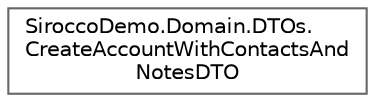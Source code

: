 digraph "Graphical Class Hierarchy"
{
 // LATEX_PDF_SIZE
  bgcolor="transparent";
  edge [fontname=Helvetica,fontsize=10,labelfontname=Helvetica,labelfontsize=10];
  node [fontname=Helvetica,fontsize=10,shape=box,height=0.2,width=0.4];
  rankdir="LR";
  Node0 [id="Node000000",label="SiroccoDemo.Domain.DTOs.\lCreateAccountWithContactsAnd\lNotesDTO",height=0.2,width=0.4,color="grey40", fillcolor="white", style="filled",URL="$class_sirocco_demo_1_1_domain_1_1_d_t_os_1_1_create_account_with_contacts_and_notes_d_t_o.html",tooltip=" "];
}
